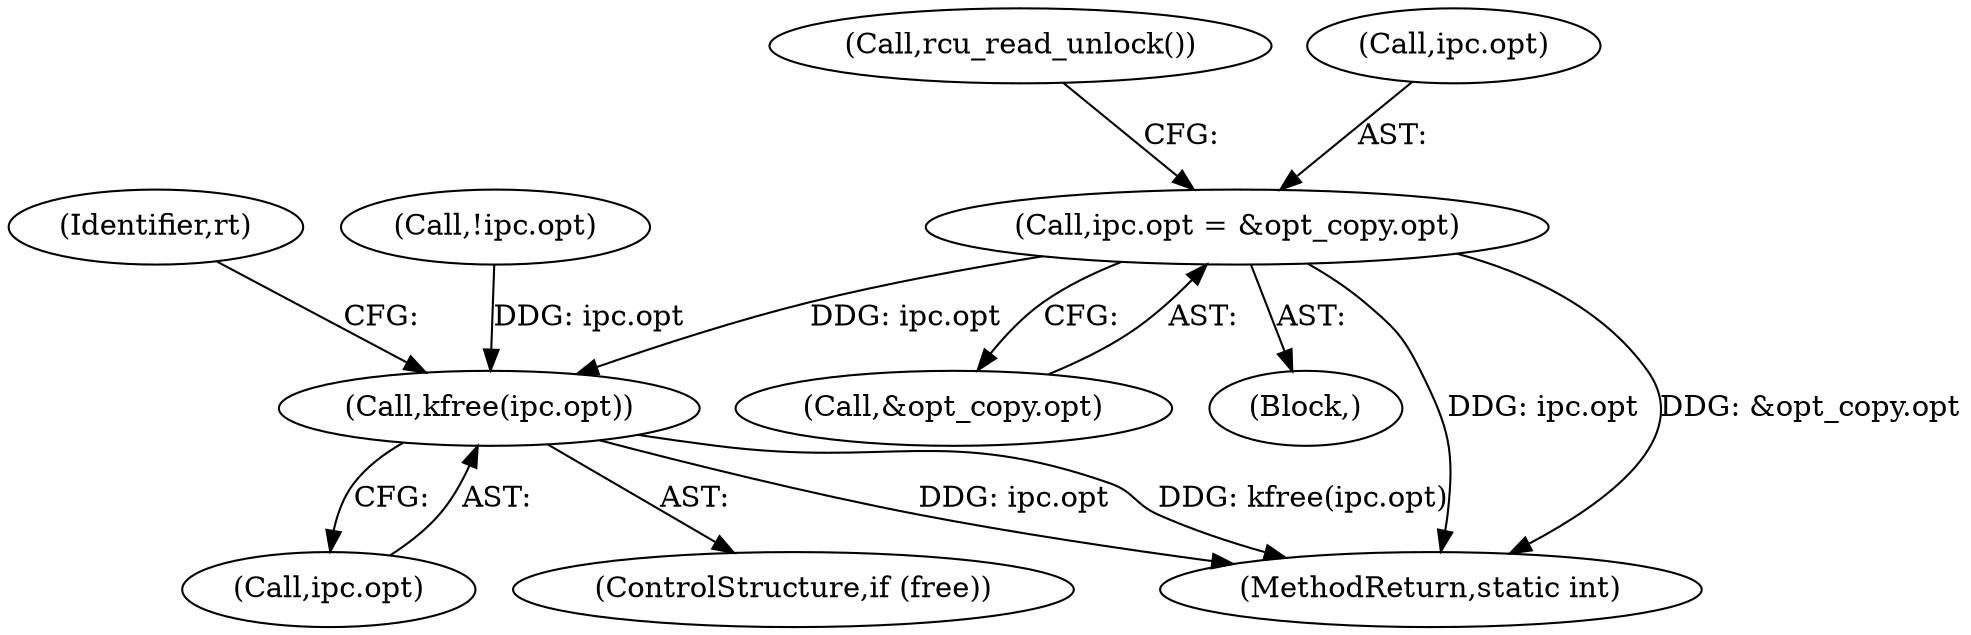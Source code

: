 digraph "0_linux_f6d8bd051c391c1c0458a30b2a7abcd939329259_27@API" {
"1000310" [label="(Call,ipc.opt = &opt_copy.opt)"];
"1000567" [label="(Call,kfree(ipc.opt))"];
"1000318" [label="(Call,rcu_read_unlock())"];
"1000310" [label="(Call,ipc.opt = &opt_copy.opt)"];
"1000568" [label="(Call,ipc.opt)"];
"1000314" [label="(Call,&opt_copy.opt)"];
"1000565" [label="(ControlStructure,if (free))"];
"1000311" [label="(Call,ipc.opt)"];
"1000296" [label="(Block,)"];
"1000602" [label="(MethodReturn,static int)"];
"1000572" [label="(Identifier,rt)"];
"1000281" [label="(Call,!ipc.opt)"];
"1000567" [label="(Call,kfree(ipc.opt))"];
"1000310" -> "1000296"  [label="AST: "];
"1000310" -> "1000314"  [label="CFG: "];
"1000311" -> "1000310"  [label="AST: "];
"1000314" -> "1000310"  [label="AST: "];
"1000318" -> "1000310"  [label="CFG: "];
"1000310" -> "1000602"  [label="DDG: ipc.opt"];
"1000310" -> "1000602"  [label="DDG: &opt_copy.opt"];
"1000310" -> "1000567"  [label="DDG: ipc.opt"];
"1000567" -> "1000565"  [label="AST: "];
"1000567" -> "1000568"  [label="CFG: "];
"1000568" -> "1000567"  [label="AST: "];
"1000572" -> "1000567"  [label="CFG: "];
"1000567" -> "1000602"  [label="DDG: ipc.opt"];
"1000567" -> "1000602"  [label="DDG: kfree(ipc.opt)"];
"1000281" -> "1000567"  [label="DDG: ipc.opt"];
}
